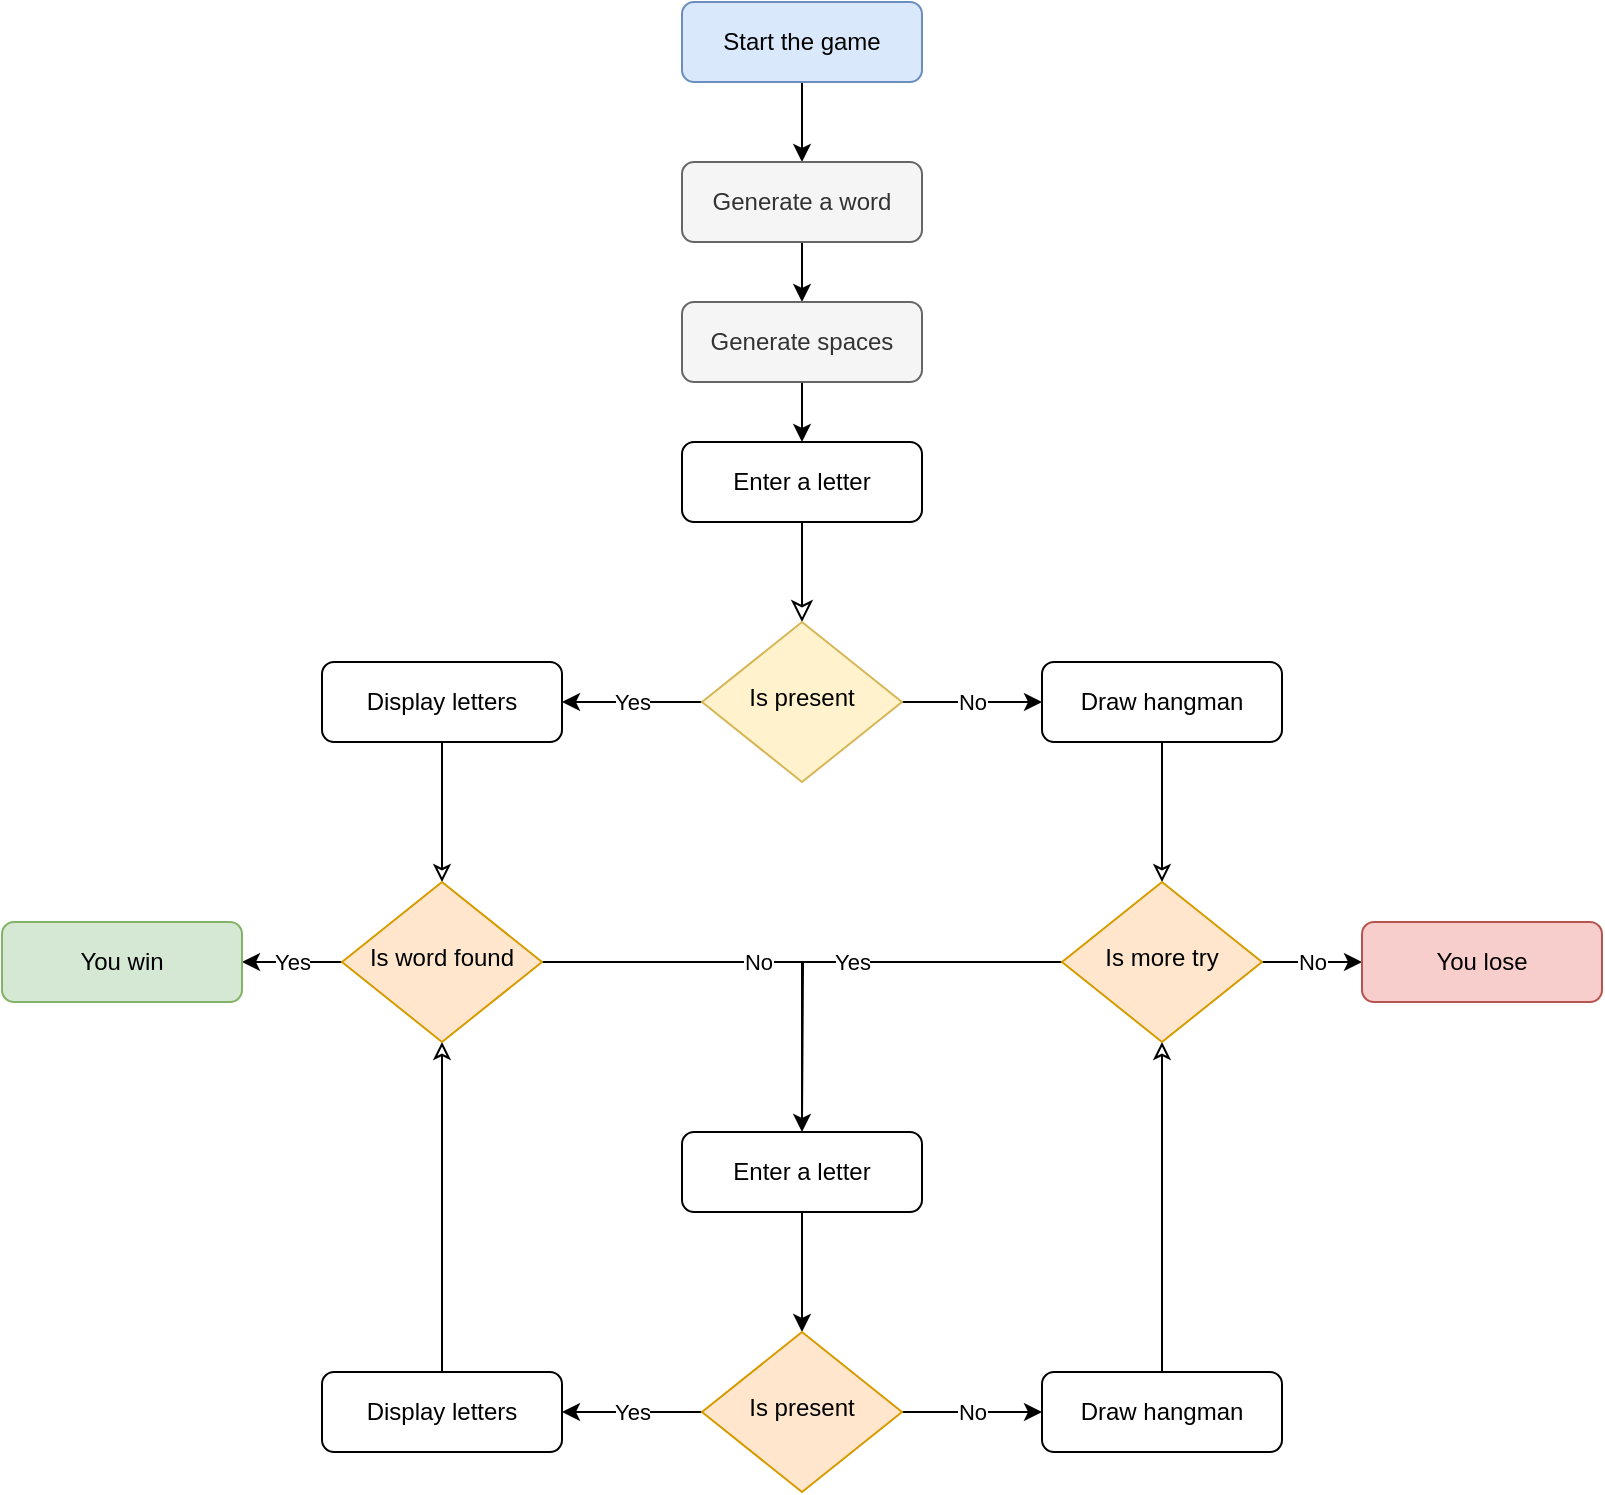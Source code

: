 <mxfile version="21.6.9" type="github">
  <diagram id="C5RBs43oDa-KdzZeNtuy" name="Page-1">
    <mxGraphModel dx="2074" dy="1166" grid="1" gridSize="10" guides="1" tooltips="1" connect="1" arrows="1" fold="1" page="1" pageScale="1" pageWidth="827" pageHeight="1169" math="0" shadow="0">
      <root>
        <mxCell id="WIyWlLk6GJQsqaUBKTNV-0" />
        <mxCell id="WIyWlLk6GJQsqaUBKTNV-1" parent="WIyWlLk6GJQsqaUBKTNV-0" />
        <mxCell id="WIyWlLk6GJQsqaUBKTNV-2" value="" style="rounded=0;html=1;jettySize=auto;orthogonalLoop=1;fontSize=11;endArrow=classic;endFill=0;endSize=8;strokeWidth=1;shadow=0;labelBackgroundColor=none;edgeStyle=orthogonalEdgeStyle;" parent="WIyWlLk6GJQsqaUBKTNV-1" source="WIyWlLk6GJQsqaUBKTNV-3" target="WIyWlLk6GJQsqaUBKTNV-6" edge="1">
          <mxGeometry relative="1" as="geometry" />
        </mxCell>
        <mxCell id="WIyWlLk6GJQsqaUBKTNV-3" value="Enter a letter" style="rounded=1;whiteSpace=wrap;html=1;fontSize=12;glass=0;strokeWidth=1;shadow=0;" parent="WIyWlLk6GJQsqaUBKTNV-1" vertex="1">
          <mxGeometry x="354" y="310" width="120" height="40" as="geometry" />
        </mxCell>
        <mxCell id="enrHcrw7brNhDGLaiW7y-12" value="No&lt;br&gt;" style="edgeStyle=orthogonalEdgeStyle;rounded=0;orthogonalLoop=1;jettySize=auto;html=1;exitX=1;exitY=0.5;exitDx=0;exitDy=0;entryX=0;entryY=0.5;entryDx=0;entryDy=0;" parent="WIyWlLk6GJQsqaUBKTNV-1" source="WIyWlLk6GJQsqaUBKTNV-6" target="enrHcrw7brNhDGLaiW7y-11" edge="1">
          <mxGeometry relative="1" as="geometry" />
        </mxCell>
        <mxCell id="enrHcrw7brNhDGLaiW7y-20" value="Yes" style="edgeStyle=orthogonalEdgeStyle;rounded=0;orthogonalLoop=1;jettySize=auto;html=1;exitX=0;exitY=0.5;exitDx=0;exitDy=0;entryX=1;entryY=0.5;entryDx=0;entryDy=0;" parent="WIyWlLk6GJQsqaUBKTNV-1" source="WIyWlLk6GJQsqaUBKTNV-6" target="enrHcrw7brNhDGLaiW7y-18" edge="1">
          <mxGeometry relative="1" as="geometry" />
        </mxCell>
        <mxCell id="WIyWlLk6GJQsqaUBKTNV-6" value="Is present" style="rhombus;whiteSpace=wrap;html=1;shadow=0;fontFamily=Helvetica;fontSize=12;align=center;strokeWidth=1;spacing=6;spacingTop=-4;fillColor=#fff2cc;strokeColor=#d6b656;" parent="WIyWlLk6GJQsqaUBKTNV-1" vertex="1">
          <mxGeometry x="364" y="400" width="100" height="80" as="geometry" />
        </mxCell>
        <mxCell id="enrHcrw7brNhDGLaiW7y-9" value="" style="edgeStyle=orthogonalEdgeStyle;rounded=0;orthogonalLoop=1;jettySize=auto;html=1;" parent="WIyWlLk6GJQsqaUBKTNV-1" source="WIyWlLk6GJQsqaUBKTNV-7" edge="1">
          <mxGeometry relative="1" as="geometry">
            <mxPoint x="414" y="755" as="targetPoint" />
          </mxGeometry>
        </mxCell>
        <mxCell id="WIyWlLk6GJQsqaUBKTNV-7" value="Enter a letter" style="rounded=1;whiteSpace=wrap;html=1;fontSize=12;glass=0;strokeWidth=1;shadow=0;" parent="WIyWlLk6GJQsqaUBKTNV-1" vertex="1">
          <mxGeometry x="354" y="655" width="120" height="40" as="geometry" />
        </mxCell>
        <mxCell id="enrHcrw7brNhDGLaiW7y-34" value="&lt;br&gt;" style="edgeStyle=orthogonalEdgeStyle;rounded=0;orthogonalLoop=1;jettySize=auto;html=1;exitX=0.5;exitY=0;exitDx=0;exitDy=0;entryX=0.5;entryY=1;entryDx=0;entryDy=0;endArrow=classic;endFill=0;" parent="WIyWlLk6GJQsqaUBKTNV-1" source="WIyWlLk6GJQsqaUBKTNV-11" target="enrHcrw7brNhDGLaiW7y-21" edge="1">
          <mxGeometry x="-0.001" relative="1" as="geometry">
            <mxPoint as="offset" />
          </mxGeometry>
        </mxCell>
        <mxCell id="enrHcrw7brNhDGLaiW7y-36" value="&lt;br&gt;" style="edgeLabel;html=1;align=center;verticalAlign=middle;resizable=0;points=[];" parent="enrHcrw7brNhDGLaiW7y-34" vertex="1" connectable="0">
          <mxGeometry x="0.333" relative="1" as="geometry">
            <mxPoint as="offset" />
          </mxGeometry>
        </mxCell>
        <mxCell id="WIyWlLk6GJQsqaUBKTNV-11" value="Display letters" style="rounded=1;whiteSpace=wrap;html=1;fontSize=12;glass=0;strokeWidth=1;shadow=0;" parent="WIyWlLk6GJQsqaUBKTNV-1" vertex="1">
          <mxGeometry x="174" y="775" width="120" height="40" as="geometry" />
        </mxCell>
        <mxCell id="enrHcrw7brNhDGLaiW7y-14" value="No" style="edgeStyle=orthogonalEdgeStyle;rounded=0;orthogonalLoop=1;jettySize=auto;html=1;exitX=1;exitY=0.5;exitDx=0;exitDy=0;entryX=0;entryY=0.5;entryDx=0;entryDy=0;" parent="WIyWlLk6GJQsqaUBKTNV-1" source="enrHcrw7brNhDGLaiW7y-10" target="enrHcrw7brNhDGLaiW7y-15" edge="1">
          <mxGeometry relative="1" as="geometry">
            <mxPoint x="524" y="794.8" as="targetPoint" />
          </mxGeometry>
        </mxCell>
        <mxCell id="enrHcrw7brNhDGLaiW7y-17" value="Yes" style="edgeStyle=orthogonalEdgeStyle;rounded=0;orthogonalLoop=1;jettySize=auto;html=1;exitX=0;exitY=0.5;exitDx=0;exitDy=0;entryX=1;entryY=0.5;entryDx=0;entryDy=0;" parent="WIyWlLk6GJQsqaUBKTNV-1" source="enrHcrw7brNhDGLaiW7y-10" target="WIyWlLk6GJQsqaUBKTNV-11" edge="1">
          <mxGeometry relative="1" as="geometry">
            <mxPoint x="304" y="795" as="targetPoint" />
          </mxGeometry>
        </mxCell>
        <mxCell id="enrHcrw7brNhDGLaiW7y-10" value="Is present" style="rhombus;whiteSpace=wrap;html=1;shadow=0;fontFamily=Helvetica;fontSize=12;align=center;strokeWidth=1;spacing=6;spacingTop=-4;fillColor=#ffe6cc;strokeColor=#d79b00;" parent="WIyWlLk6GJQsqaUBKTNV-1" vertex="1">
          <mxGeometry x="364" y="755" width="100" height="80" as="geometry" />
        </mxCell>
        <mxCell id="enrHcrw7brNhDGLaiW7y-26" style="edgeStyle=orthogonalEdgeStyle;rounded=0;orthogonalLoop=1;jettySize=auto;html=1;entryX=0.5;entryY=0;entryDx=0;entryDy=0;endArrow=classic;endFill=0;" parent="WIyWlLk6GJQsqaUBKTNV-1" source="enrHcrw7brNhDGLaiW7y-11" target="enrHcrw7brNhDGLaiW7y-25" edge="1">
          <mxGeometry relative="1" as="geometry" />
        </mxCell>
        <mxCell id="enrHcrw7brNhDGLaiW7y-11" value="Draw hangman" style="rounded=1;whiteSpace=wrap;html=1;fontSize=12;glass=0;strokeWidth=1;shadow=0;" parent="WIyWlLk6GJQsqaUBKTNV-1" vertex="1">
          <mxGeometry x="534" y="420" width="120" height="40" as="geometry" />
        </mxCell>
        <mxCell id="enrHcrw7brNhDGLaiW7y-35" style="edgeStyle=orthogonalEdgeStyle;rounded=0;orthogonalLoop=1;jettySize=auto;html=1;exitX=0.5;exitY=0;exitDx=0;exitDy=0;entryX=0.5;entryY=1;entryDx=0;entryDy=0;endArrow=classic;endFill=0;" parent="WIyWlLk6GJQsqaUBKTNV-1" source="enrHcrw7brNhDGLaiW7y-15" target="enrHcrw7brNhDGLaiW7y-25" edge="1">
          <mxGeometry relative="1" as="geometry" />
        </mxCell>
        <mxCell id="enrHcrw7brNhDGLaiW7y-15" value="Draw hangman" style="rounded=1;whiteSpace=wrap;html=1;fontSize=12;glass=0;strokeWidth=1;shadow=0;" parent="WIyWlLk6GJQsqaUBKTNV-1" vertex="1">
          <mxGeometry x="534" y="775" width="120" height="40" as="geometry" />
        </mxCell>
        <mxCell id="enrHcrw7brNhDGLaiW7y-24" style="edgeStyle=orthogonalEdgeStyle;rounded=0;orthogonalLoop=1;jettySize=auto;html=1;exitX=0.5;exitY=1;exitDx=0;exitDy=0;entryX=0.5;entryY=0;entryDx=0;entryDy=0;endArrow=classic;endFill=0;" parent="WIyWlLk6GJQsqaUBKTNV-1" source="enrHcrw7brNhDGLaiW7y-18" target="enrHcrw7brNhDGLaiW7y-21" edge="1">
          <mxGeometry relative="1" as="geometry" />
        </mxCell>
        <mxCell id="enrHcrw7brNhDGLaiW7y-18" value="Display letters" style="rounded=1;whiteSpace=wrap;html=1;fontSize=12;glass=0;strokeWidth=1;shadow=0;" parent="WIyWlLk6GJQsqaUBKTNV-1" vertex="1">
          <mxGeometry x="174" y="420" width="120" height="40" as="geometry" />
        </mxCell>
        <mxCell id="enrHcrw7brNhDGLaiW7y-31" value="Yes" style="edgeStyle=orthogonalEdgeStyle;rounded=0;orthogonalLoop=1;jettySize=auto;html=1;entryX=1;entryY=0.5;entryDx=0;entryDy=0;" parent="WIyWlLk6GJQsqaUBKTNV-1" source="enrHcrw7brNhDGLaiW7y-21" target="enrHcrw7brNhDGLaiW7y-29" edge="1">
          <mxGeometry relative="1" as="geometry" />
        </mxCell>
        <mxCell id="enrHcrw7brNhDGLaiW7y-33" value="No" style="edgeStyle=orthogonalEdgeStyle;rounded=0;orthogonalLoop=1;jettySize=auto;html=1;entryX=0.5;entryY=0;entryDx=0;entryDy=0;" parent="WIyWlLk6GJQsqaUBKTNV-1" source="enrHcrw7brNhDGLaiW7y-21" target="WIyWlLk6GJQsqaUBKTNV-7" edge="1">
          <mxGeometry relative="1" as="geometry" />
        </mxCell>
        <mxCell id="enrHcrw7brNhDGLaiW7y-21" value="Is word found" style="rhombus;whiteSpace=wrap;html=1;shadow=0;fontFamily=Helvetica;fontSize=12;align=center;strokeWidth=1;spacing=6;spacingTop=-4;fillColor=#ffe6cc;strokeColor=#d79b00;" parent="WIyWlLk6GJQsqaUBKTNV-1" vertex="1">
          <mxGeometry x="184" y="530" width="100" height="80" as="geometry" />
        </mxCell>
        <mxCell id="enrHcrw7brNhDGLaiW7y-28" value="No" style="edgeStyle=orthogonalEdgeStyle;rounded=0;orthogonalLoop=1;jettySize=auto;html=1;exitX=1;exitY=0.5;exitDx=0;exitDy=0;entryX=0;entryY=0.5;entryDx=0;entryDy=0;" parent="WIyWlLk6GJQsqaUBKTNV-1" source="enrHcrw7brNhDGLaiW7y-25" target="enrHcrw7brNhDGLaiW7y-27" edge="1">
          <mxGeometry relative="1" as="geometry" />
        </mxCell>
        <mxCell id="enrHcrw7brNhDGLaiW7y-38" value="Yes" style="edgeStyle=orthogonalEdgeStyle;rounded=0;orthogonalLoop=1;jettySize=auto;html=1;endArrow=none;endFill=0;" parent="WIyWlLk6GJQsqaUBKTNV-1" source="enrHcrw7brNhDGLaiW7y-25" edge="1">
          <mxGeometry relative="1" as="geometry">
            <mxPoint x="414" y="650" as="targetPoint" />
          </mxGeometry>
        </mxCell>
        <mxCell id="enrHcrw7brNhDGLaiW7y-25" value="Is more try" style="rhombus;whiteSpace=wrap;html=1;shadow=0;fontFamily=Helvetica;fontSize=12;align=center;strokeWidth=1;spacing=6;spacingTop=-4;fillColor=#ffe6cc;strokeColor=#d79b00;" parent="WIyWlLk6GJQsqaUBKTNV-1" vertex="1">
          <mxGeometry x="544" y="530" width="100" height="80" as="geometry" />
        </mxCell>
        <mxCell id="enrHcrw7brNhDGLaiW7y-27" value="You lose" style="rounded=1;whiteSpace=wrap;html=1;fontSize=12;glass=0;strokeWidth=1;shadow=0;fillColor=#f8cecc;strokeColor=#b85450;" parent="WIyWlLk6GJQsqaUBKTNV-1" vertex="1">
          <mxGeometry x="694" y="550" width="120" height="40" as="geometry" />
        </mxCell>
        <mxCell id="enrHcrw7brNhDGLaiW7y-29" value="You win" style="rounded=1;whiteSpace=wrap;html=1;fontSize=12;glass=0;strokeWidth=1;shadow=0;fillColor=#d5e8d4;strokeColor=#82b366;" parent="WIyWlLk6GJQsqaUBKTNV-1" vertex="1">
          <mxGeometry x="14" y="550" width="120" height="40" as="geometry" />
        </mxCell>
        <mxCell id="enrHcrw7brNhDGLaiW7y-42" style="edgeStyle=orthogonalEdgeStyle;rounded=0;orthogonalLoop=1;jettySize=auto;html=1;entryX=0.5;entryY=0;entryDx=0;entryDy=0;" parent="WIyWlLk6GJQsqaUBKTNV-1" source="enrHcrw7brNhDGLaiW7y-39" target="enrHcrw7brNhDGLaiW7y-40" edge="1">
          <mxGeometry relative="1" as="geometry" />
        </mxCell>
        <mxCell id="enrHcrw7brNhDGLaiW7y-39" value="Start the game" style="rounded=1;whiteSpace=wrap;html=1;fontSize=12;glass=0;strokeWidth=1;shadow=0;fillColor=#dae8fc;strokeColor=#6c8ebf;" parent="WIyWlLk6GJQsqaUBKTNV-1" vertex="1">
          <mxGeometry x="354" y="90" width="120" height="40" as="geometry" />
        </mxCell>
        <mxCell id="enrHcrw7brNhDGLaiW7y-43" style="edgeStyle=orthogonalEdgeStyle;rounded=0;orthogonalLoop=1;jettySize=auto;html=1;exitX=0.5;exitY=1;exitDx=0;exitDy=0;entryX=0.5;entryY=0;entryDx=0;entryDy=0;" parent="WIyWlLk6GJQsqaUBKTNV-1" source="enrHcrw7brNhDGLaiW7y-40" target="enrHcrw7brNhDGLaiW7y-41" edge="1">
          <mxGeometry relative="1" as="geometry" />
        </mxCell>
        <mxCell id="enrHcrw7brNhDGLaiW7y-40" value="Generate a word" style="rounded=1;whiteSpace=wrap;html=1;fontSize=12;glass=0;strokeWidth=1;shadow=0;fillColor=#f5f5f5;fontColor=#333333;strokeColor=#666666;" parent="WIyWlLk6GJQsqaUBKTNV-1" vertex="1">
          <mxGeometry x="354" y="170" width="120" height="40" as="geometry" />
        </mxCell>
        <mxCell id="enrHcrw7brNhDGLaiW7y-44" style="edgeStyle=orthogonalEdgeStyle;rounded=0;orthogonalLoop=1;jettySize=auto;html=1;entryX=0.5;entryY=0;entryDx=0;entryDy=0;" parent="WIyWlLk6GJQsqaUBKTNV-1" source="enrHcrw7brNhDGLaiW7y-41" target="WIyWlLk6GJQsqaUBKTNV-3" edge="1">
          <mxGeometry relative="1" as="geometry" />
        </mxCell>
        <mxCell id="enrHcrw7brNhDGLaiW7y-41" value="Generate spaces" style="rounded=1;whiteSpace=wrap;html=1;fontSize=12;glass=0;strokeWidth=1;shadow=0;fillColor=#f5f5f5;fontColor=#333333;strokeColor=#666666;" parent="WIyWlLk6GJQsqaUBKTNV-1" vertex="1">
          <mxGeometry x="354" y="240" width="120" height="40" as="geometry" />
        </mxCell>
      </root>
    </mxGraphModel>
  </diagram>
</mxfile>
